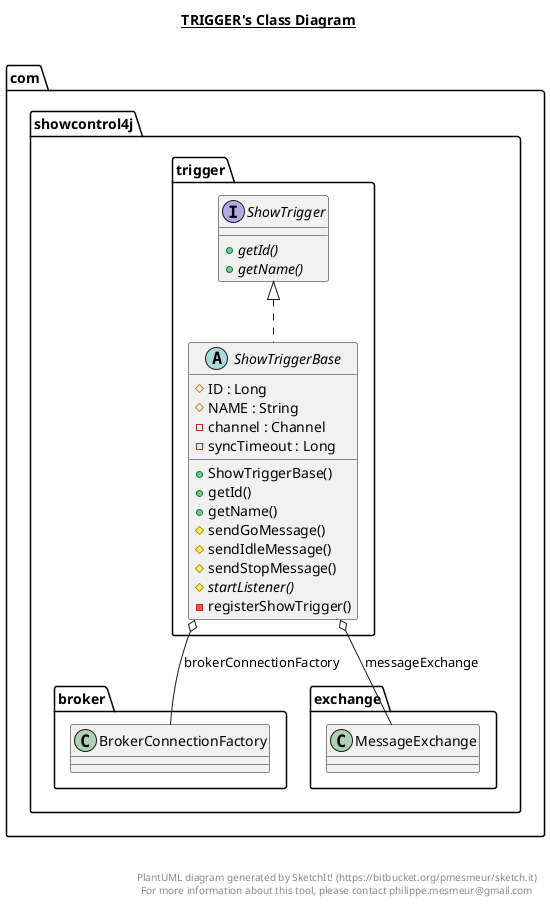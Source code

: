 @startuml

title __TRIGGER's Class Diagram__\n

  namespace com.showcontrol4j.trigger {
    interface com.showcontrol4j.trigger.ShowTrigger {
        {abstract} + getId()
        {abstract} + getName()
    }
  }
  

  namespace com.showcontrol4j.trigger {
    abstract class com.showcontrol4j.trigger.ShowTriggerBase {
        # ID : Long
        # NAME : String
        - channel : Channel
        - syncTimeout : Long
        + ShowTriggerBase()
        + getId()
        + getName()
        # sendGoMessage()
        # sendIdleMessage()
        # sendStopMessage()
        {abstract} # startListener()
        - registerShowTrigger()
    }
  }
  

  com.showcontrol4j.trigger.ShowTriggerBase .up.|> com.showcontrol4j.trigger.ShowTrigger
  com.showcontrol4j.trigger.ShowTriggerBase o-- com.showcontrol4j.broker.BrokerConnectionFactory : brokerConnectionFactory
  com.showcontrol4j.trigger.ShowTriggerBase o-- com.showcontrol4j.exchange.MessageExchange : messageExchange


right footer


PlantUML diagram generated by SketchIt! (https://bitbucket.org/pmesmeur/sketch.it)
For more information about this tool, please contact philippe.mesmeur@gmail.com
endfooter

@enduml
